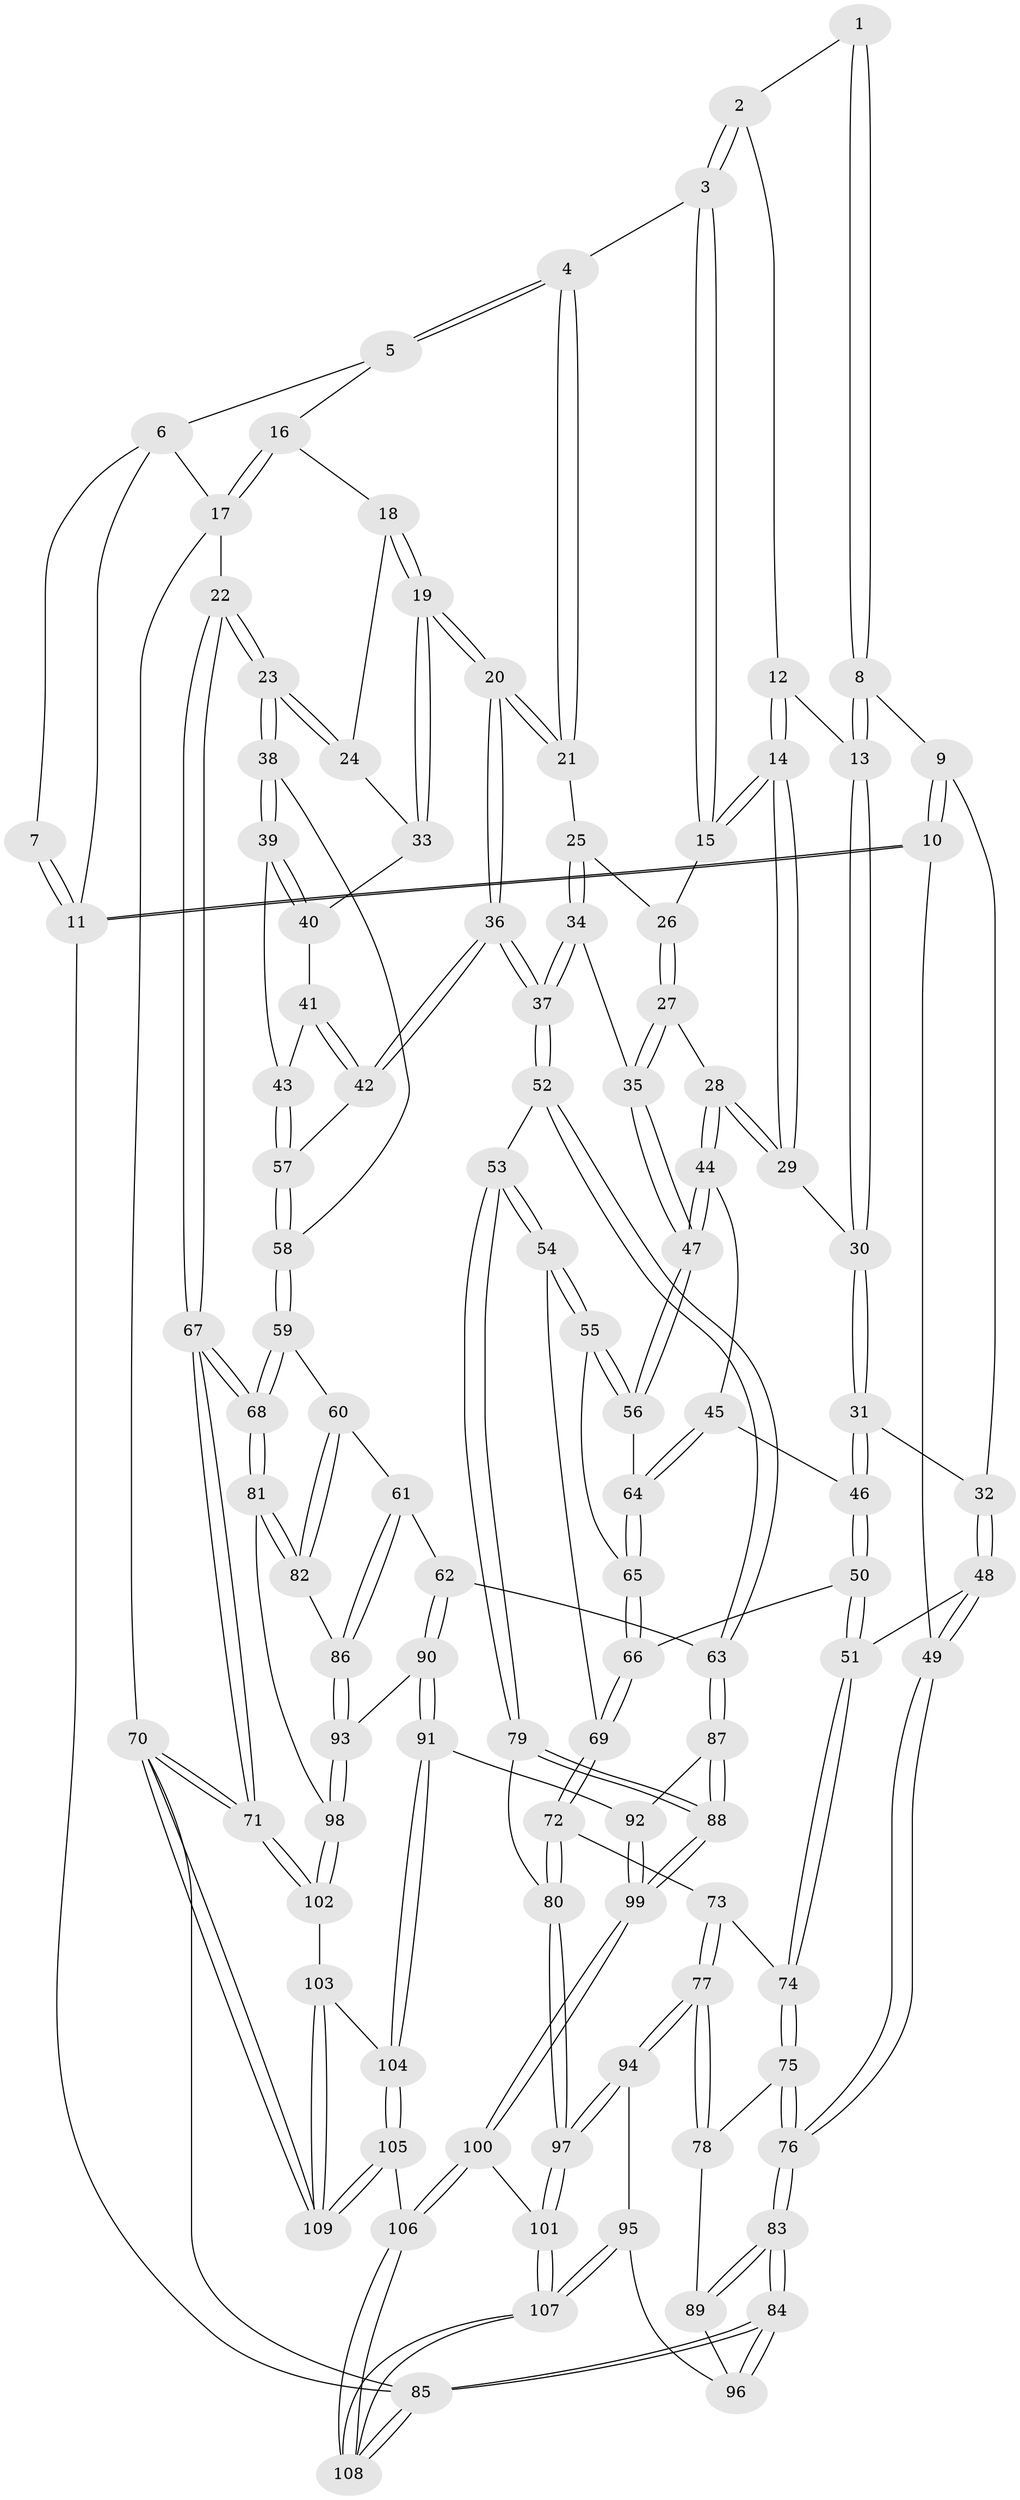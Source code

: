 // coarse degree distribution, {3: 0.16417910447761194, 5: 0.34328358208955223, 4: 0.34328358208955223, 6: 0.14925373134328357}
// Generated by graph-tools (version 1.1) at 2025/42/03/06/25 10:42:30]
// undirected, 109 vertices, 269 edges
graph export_dot {
graph [start="1"]
  node [color=gray90,style=filled];
  1 [pos="+0.23647112372514326+0"];
  2 [pos="+0.24738292948576251+0.0041266482349165915"];
  3 [pos="+0.46088153315429137+0.15148899642430563"];
  4 [pos="+0.6226006073126109+0.06491086607378774"];
  5 [pos="+0.691971540260919+0"];
  6 [pos="+0.6904516005070157+0"];
  7 [pos="+0.22595584616477296+0"];
  8 [pos="+0.12990077358278787+0.14532956702117864"];
  9 [pos="+0.037487275251199444+0.18768641936674493"];
  10 [pos="+0+0.18662265047102616"];
  11 [pos="+0+0"];
  12 [pos="+0.2748217309694485+0.1088085677573614"];
  13 [pos="+0.22688606799200348+0.2603995830011512"];
  14 [pos="+0.3809246905677607+0.24292240827680886"];
  15 [pos="+0.4391205345855642+0.18283856411778526"];
  16 [pos="+0.8628506309285976+0.09169199372100116"];
  17 [pos="+1+0.2060361882593179"];
  18 [pos="+0.8626251853933422+0.11038854606181862"];
  19 [pos="+0.7539056205780492+0.2893610657571739"];
  20 [pos="+0.7239498720452426+0.2956870792569084"];
  21 [pos="+0.6333647859042187+0.13938157972028653"];
  22 [pos="+1+0.36134437955249016"];
  23 [pos="+1+0.36087136019165683"];
  24 [pos="+0.8829692880694218+0.2424521769395509"];
  25 [pos="+0.5572492293107673+0.28408371869642746"];
  26 [pos="+0.512706566561447+0.2708904638755023"];
  27 [pos="+0.4308590700568506+0.2974688668370561"];
  28 [pos="+0.3956797487856017+0.2869524267118857"];
  29 [pos="+0.3793450834016584+0.24760469370338942"];
  30 [pos="+0.23261009250876152+0.27985769553793416"];
  31 [pos="+0.22497407982623782+0.29313918049714516"];
  32 [pos="+0.1453907084350956+0.31436869594354006"];
  33 [pos="+0.8362664573297113+0.2914301107373495"];
  34 [pos="+0.5534432630247273+0.3393086012585596"];
  35 [pos="+0.5259811768979189+0.35189205393990325"];
  36 [pos="+0.6945056176117596+0.4002332030227356"];
  37 [pos="+0.6819851668830387+0.41290144063629275"];
  38 [pos="+1+0.3736136232496198"];
  39 [pos="+0.9876990708763144+0.38279892480064925"];
  40 [pos="+0.838816043844917+0.2962636475072184"];
  41 [pos="+0.8436085221131113+0.32855805524686726"];
  42 [pos="+0.8289050797651225+0.41970732097136854"];
  43 [pos="+0.9233382318537218+0.4004393816952787"];
  44 [pos="+0.3790204256833788+0.39937620054090184"];
  45 [pos="+0.3189192020806317+0.4265505208033374"];
  46 [pos="+0.2671639475827211+0.41027695212023935"];
  47 [pos="+0.4666055019665068+0.44804285423255946"];
  48 [pos="+0.027016835745673123+0.47721309996415623"];
  49 [pos="+0+0.4617240828247633"];
  50 [pos="+0.11148526228825899+0.5181327801586745"];
  51 [pos="+0.10804188345206174+0.5191072672270699"];
  52 [pos="+0.6386011811758155+0.5805500243541222"];
  53 [pos="+0.5692122044148976+0.5754930083588252"];
  54 [pos="+0.543308909608977+0.5613816166952206"];
  55 [pos="+0.49628510958377453+0.5112708702321697"];
  56 [pos="+0.4934263461926176+0.5067130245489457"];
  57 [pos="+0.8526981725509941+0.4342044467043578"];
  58 [pos="+0.8581439277337832+0.523433141154437"];
  59 [pos="+0.8505518543766774+0.5711477535707896"];
  60 [pos="+0.7613690363445222+0.6039875456504818"];
  61 [pos="+0.7143253853591188+0.6069730582900824"];
  62 [pos="+0.6599203683849019+0.5952163753586175"];
  63 [pos="+0.6405224233506825+0.5825502622948117"];
  64 [pos="+0.32468921750991125+0.5031849297920354"];
  65 [pos="+0.31556877269460537+0.5594935862779371"];
  66 [pos="+0.3150227170264889+0.5606710377400543"];
  67 [pos="+1+0.6797363586800168"];
  68 [pos="+1+0.6799077544230685"];
  69 [pos="+0.3312378540043124+0.6299088237288272"];
  70 [pos="+1+1"];
  71 [pos="+1+0.8609752776670566"];
  72 [pos="+0.3166565159157633+0.6802706110684198"];
  73 [pos="+0.16087139022916952+0.6155203178263566"];
  74 [pos="+0.12878463692977035+0.5865451800089806"];
  75 [pos="+0.09768950479048494+0.6713583892469185"];
  76 [pos="+0+0.6468769159965061"];
  77 [pos="+0.19480031578321094+0.773506225465108"];
  78 [pos="+0.08957525336848875+0.7087141662903241"];
  79 [pos="+0.4504286388283615+0.7228239008320361"];
  80 [pos="+0.3226979719518265+0.7144561960677358"];
  81 [pos="+0.9094730761024666+0.7691784383839709"];
  82 [pos="+0.8722776401564662+0.741848379992368"];
  83 [pos="+0+0.959732014050013"];
  84 [pos="+0+1"];
  85 [pos="+0+1"];
  86 [pos="+0.7727070530214515+0.7422711901534196"];
  87 [pos="+0.5661642044991511+0.7524573465731124"];
  88 [pos="+0.4996561913172472+0.8166429942950073"];
  89 [pos="+0.06653120143235275+0.7261413035401861"];
  90 [pos="+0.6737173351457612+0.8211609490116899"];
  91 [pos="+0.6705663157431767+0.828487219099127"];
  92 [pos="+0.649432352989751+0.828296848016879"];
  93 [pos="+0.7731354396871236+0.7871101685182377"];
  94 [pos="+0.23254704838444828+0.8193692422336033"];
  95 [pos="+0.18435286993367306+0.8447692060859455"];
  96 [pos="+0.16892133671291412+0.8490157099886635"];
  97 [pos="+0.2697843666675397+0.8193160824023391"];
  98 [pos="+0.848991557694918+0.8395047078164836"];
  99 [pos="+0.5002154468798232+0.8596004562218751"];
  100 [pos="+0.44838143648360995+0.962432406715772"];
  101 [pos="+0.29564130311545733+0.8533840332667003"];
  102 [pos="+0.8401102917203795+0.888825379115247"];
  103 [pos="+0.8236129586718705+0.931488376521687"];
  104 [pos="+0.682068579388566+0.8603727535332262"];
  105 [pos="+0.5257954726129173+1"];
  106 [pos="+0.5109507293252382+1"];
  107 [pos="+0.17890688435751556+1"];
  108 [pos="+0.0997173284908678+1"];
  109 [pos="+0.8848770681739957+1"];
  1 -- 2;
  1 -- 8;
  1 -- 8;
  2 -- 3;
  2 -- 3;
  2 -- 12;
  3 -- 4;
  3 -- 15;
  3 -- 15;
  4 -- 5;
  4 -- 5;
  4 -- 21;
  4 -- 21;
  5 -- 6;
  5 -- 16;
  6 -- 7;
  6 -- 11;
  6 -- 17;
  7 -- 11;
  7 -- 11;
  8 -- 9;
  8 -- 13;
  8 -- 13;
  9 -- 10;
  9 -- 10;
  9 -- 32;
  10 -- 11;
  10 -- 11;
  10 -- 49;
  11 -- 85;
  12 -- 13;
  12 -- 14;
  12 -- 14;
  13 -- 30;
  13 -- 30;
  14 -- 15;
  14 -- 15;
  14 -- 29;
  14 -- 29;
  15 -- 26;
  16 -- 17;
  16 -- 17;
  16 -- 18;
  17 -- 22;
  17 -- 70;
  18 -- 19;
  18 -- 19;
  18 -- 24;
  19 -- 20;
  19 -- 20;
  19 -- 33;
  19 -- 33;
  20 -- 21;
  20 -- 21;
  20 -- 36;
  20 -- 36;
  21 -- 25;
  22 -- 23;
  22 -- 23;
  22 -- 67;
  22 -- 67;
  23 -- 24;
  23 -- 24;
  23 -- 38;
  23 -- 38;
  24 -- 33;
  25 -- 26;
  25 -- 34;
  25 -- 34;
  26 -- 27;
  26 -- 27;
  27 -- 28;
  27 -- 35;
  27 -- 35;
  28 -- 29;
  28 -- 29;
  28 -- 44;
  28 -- 44;
  29 -- 30;
  30 -- 31;
  30 -- 31;
  31 -- 32;
  31 -- 46;
  31 -- 46;
  32 -- 48;
  32 -- 48;
  33 -- 40;
  34 -- 35;
  34 -- 37;
  34 -- 37;
  35 -- 47;
  35 -- 47;
  36 -- 37;
  36 -- 37;
  36 -- 42;
  36 -- 42;
  37 -- 52;
  37 -- 52;
  38 -- 39;
  38 -- 39;
  38 -- 58;
  39 -- 40;
  39 -- 40;
  39 -- 43;
  40 -- 41;
  41 -- 42;
  41 -- 42;
  41 -- 43;
  42 -- 57;
  43 -- 57;
  43 -- 57;
  44 -- 45;
  44 -- 47;
  44 -- 47;
  45 -- 46;
  45 -- 64;
  45 -- 64;
  46 -- 50;
  46 -- 50;
  47 -- 56;
  47 -- 56;
  48 -- 49;
  48 -- 49;
  48 -- 51;
  49 -- 76;
  49 -- 76;
  50 -- 51;
  50 -- 51;
  50 -- 66;
  51 -- 74;
  51 -- 74;
  52 -- 53;
  52 -- 63;
  52 -- 63;
  53 -- 54;
  53 -- 54;
  53 -- 79;
  53 -- 79;
  54 -- 55;
  54 -- 55;
  54 -- 69;
  55 -- 56;
  55 -- 56;
  55 -- 65;
  56 -- 64;
  57 -- 58;
  57 -- 58;
  58 -- 59;
  58 -- 59;
  59 -- 60;
  59 -- 68;
  59 -- 68;
  60 -- 61;
  60 -- 82;
  60 -- 82;
  61 -- 62;
  61 -- 86;
  61 -- 86;
  62 -- 63;
  62 -- 90;
  62 -- 90;
  63 -- 87;
  63 -- 87;
  64 -- 65;
  64 -- 65;
  65 -- 66;
  65 -- 66;
  66 -- 69;
  66 -- 69;
  67 -- 68;
  67 -- 68;
  67 -- 71;
  67 -- 71;
  68 -- 81;
  68 -- 81;
  69 -- 72;
  69 -- 72;
  70 -- 71;
  70 -- 71;
  70 -- 109;
  70 -- 109;
  70 -- 85;
  71 -- 102;
  71 -- 102;
  72 -- 73;
  72 -- 80;
  72 -- 80;
  73 -- 74;
  73 -- 77;
  73 -- 77;
  74 -- 75;
  74 -- 75;
  75 -- 76;
  75 -- 76;
  75 -- 78;
  76 -- 83;
  76 -- 83;
  77 -- 78;
  77 -- 78;
  77 -- 94;
  77 -- 94;
  78 -- 89;
  79 -- 80;
  79 -- 88;
  79 -- 88;
  80 -- 97;
  80 -- 97;
  81 -- 82;
  81 -- 82;
  81 -- 98;
  82 -- 86;
  83 -- 84;
  83 -- 84;
  83 -- 89;
  83 -- 89;
  84 -- 85;
  84 -- 85;
  84 -- 96;
  84 -- 96;
  85 -- 108;
  85 -- 108;
  86 -- 93;
  86 -- 93;
  87 -- 88;
  87 -- 88;
  87 -- 92;
  88 -- 99;
  88 -- 99;
  89 -- 96;
  90 -- 91;
  90 -- 91;
  90 -- 93;
  91 -- 92;
  91 -- 104;
  91 -- 104;
  92 -- 99;
  92 -- 99;
  93 -- 98;
  93 -- 98;
  94 -- 95;
  94 -- 97;
  94 -- 97;
  95 -- 96;
  95 -- 107;
  95 -- 107;
  97 -- 101;
  97 -- 101;
  98 -- 102;
  98 -- 102;
  99 -- 100;
  99 -- 100;
  100 -- 101;
  100 -- 106;
  100 -- 106;
  101 -- 107;
  101 -- 107;
  102 -- 103;
  103 -- 104;
  103 -- 109;
  103 -- 109;
  104 -- 105;
  104 -- 105;
  105 -- 106;
  105 -- 109;
  105 -- 109;
  106 -- 108;
  106 -- 108;
  107 -- 108;
  107 -- 108;
}
